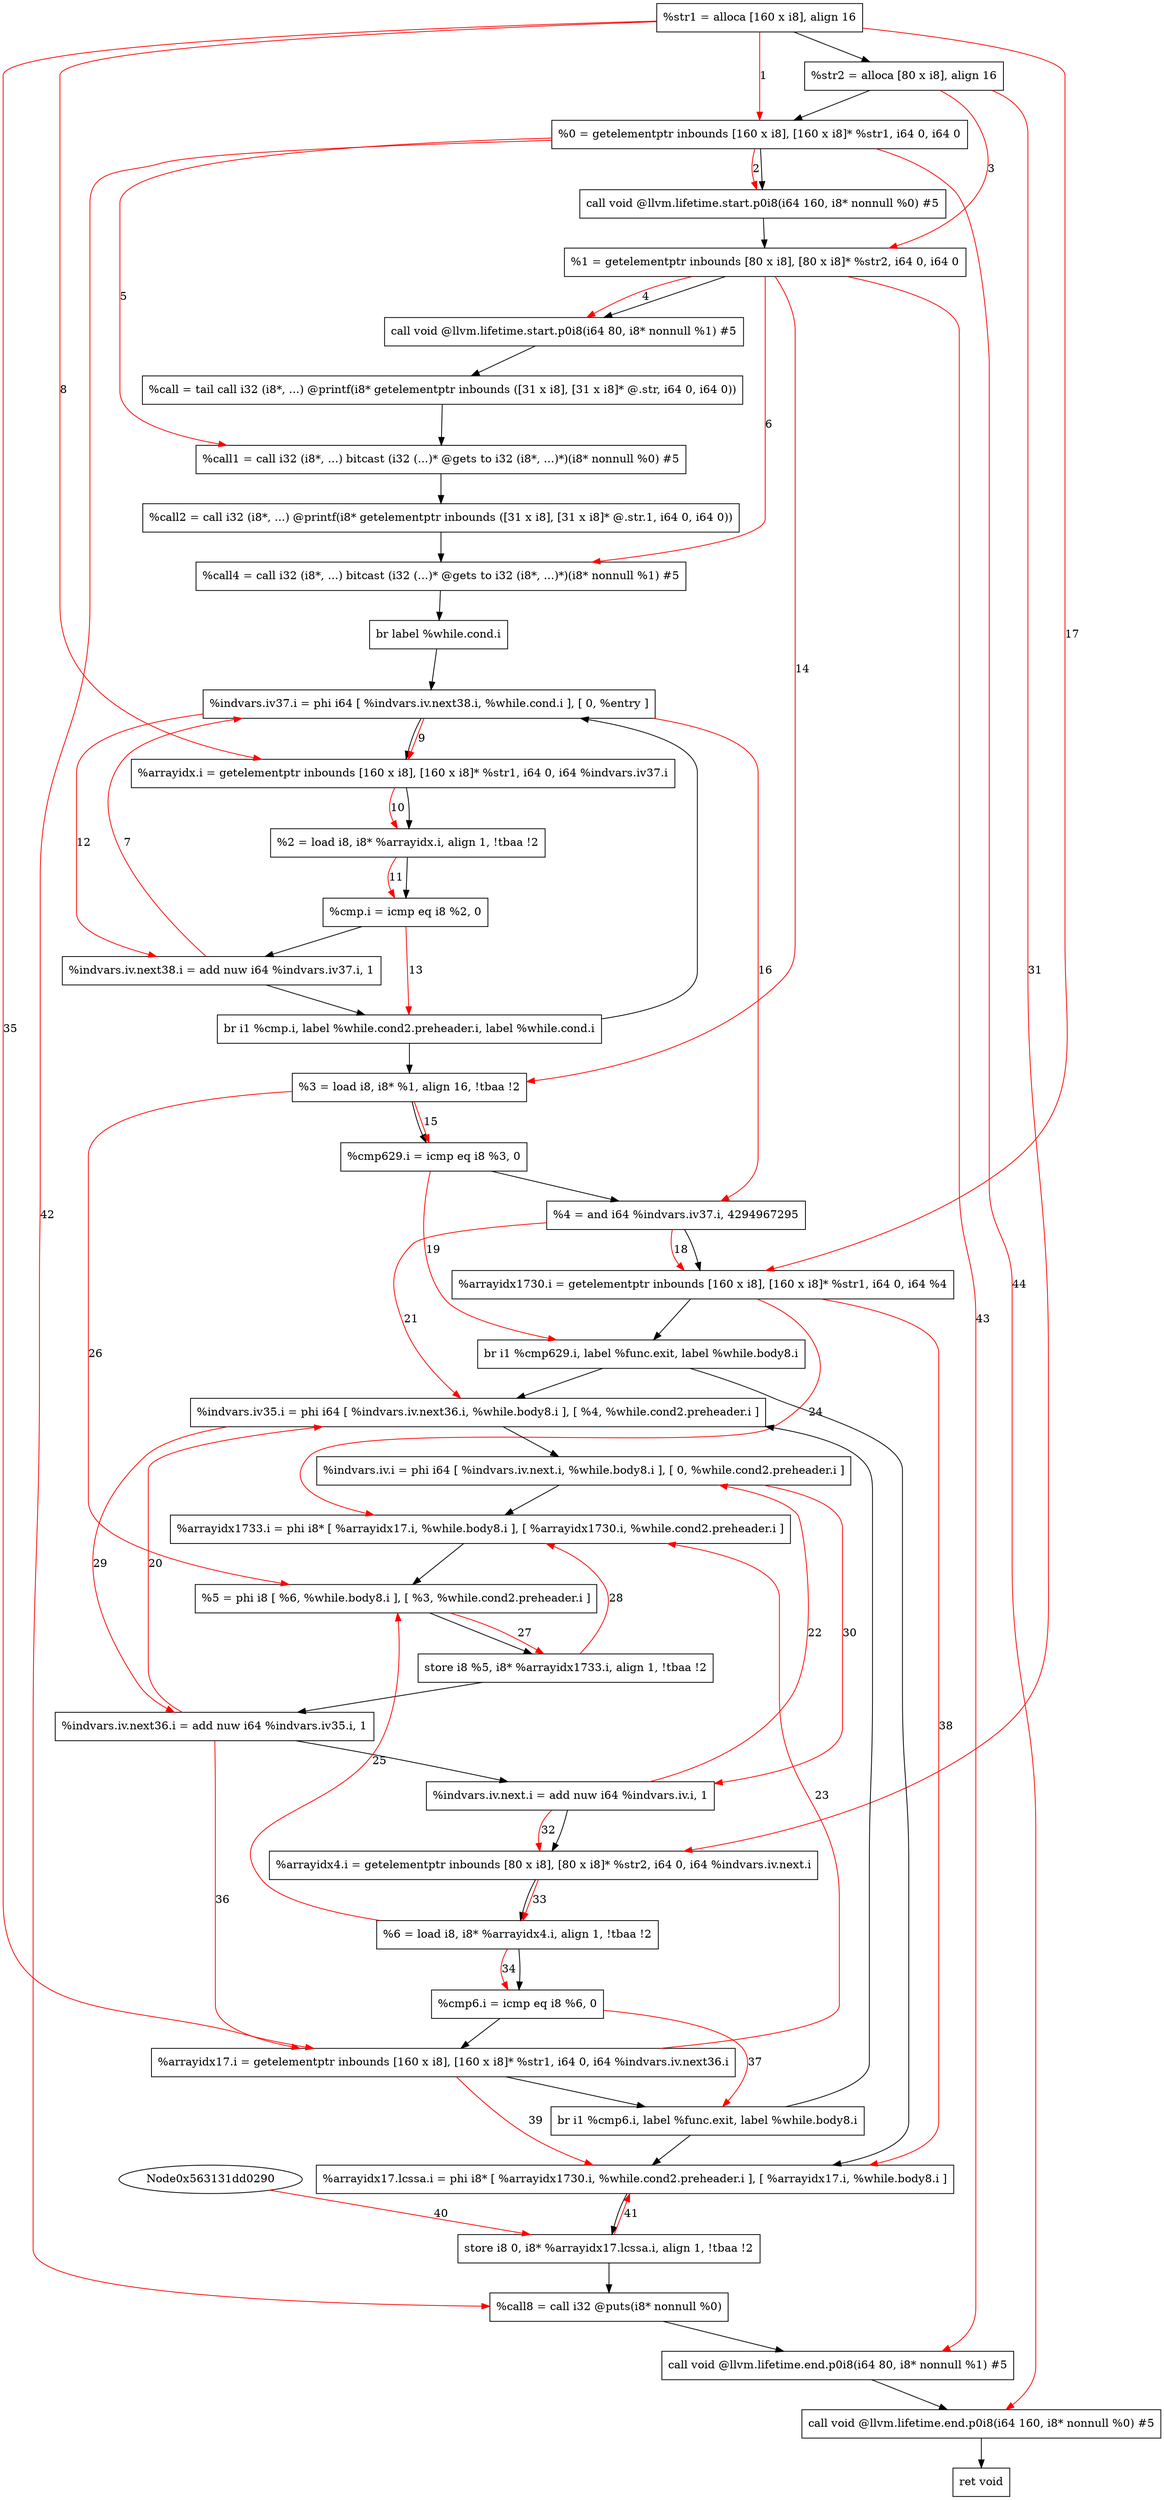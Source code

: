 digraph "CDFG for'main' function" {
	Node0x563131dd0f88[shape=record, label="  %str1 = alloca [160 x i8], align 16"]
	Node0x563131dd1e58[shape=record, label="  %str2 = alloca [80 x i8], align 16"]
	Node0x563131dd1f08[shape=record, label="  %0 = getelementptr inbounds [160 x i8], [160 x i8]* %str1, i64 0, i64 0"]
	Node0x563131dd2158[shape=record, label="  call void @llvm.lifetime.start.p0i8(i64 160, i8* nonnull %0) #5"]
	Node0x563131dd2248[shape=record, label="  %1 = getelementptr inbounds [80 x i8], [80 x i8]* %str2, i64 0, i64 0"]
	Node0x563131dd2338[shape=record, label="  call void @llvm.lifetime.start.p0i8(i64 80, i8* nonnull %1) #5"]
	Node0x563131dd2790[shape=record, label="  %call = tail call i32 (i8*, ...) @printf(i8* getelementptr inbounds ([31 x i8], [31 x i8]* @.str, i64 0, i64 0))"]
	Node0x563131dd2a10[shape=record, label="  %call1 = call i32 (i8*, ...) bitcast (i32 (...)* @gets to i32 (i8*, ...)*)(i8* nonnull %0) #5"]
	Node0x563131dd2ba0[shape=record, label="  %call2 = call i32 (i8*, ...) @printf(i8* getelementptr inbounds ([31 x i8], [31 x i8]* @.str.1, i64 0, i64 0))"]
	Node0x563131dd2c90[shape=record, label="  %call4 = call i32 (i8*, ...) bitcast (i32 (...)* @gets to i32 (i8*, ...)*)(i8* nonnull %1) #5"]
	Node0x563131dd2e48[shape=record, label="  br label %while.cond.i"]
	Node0x563131dd2f48[shape=record, label="  %indvars.iv37.i = phi i64 [ %indvars.iv.next38.i, %while.cond.i ], [ 0, %entry ]"]
	Node0x563131dd3028[shape=record, label="  %arrayidx.i = getelementptr inbounds [160 x i8], [160 x i8]* %str1, i64 0, i64 %indvars.iv37.i"]
	Node0x563131dd30c8[shape=record, label="  %2 = load i8, i8* %arrayidx.i, align 1, !tbaa !2"]
	Node0x563131dd3170[shape=record, label="  %cmp.i = icmp eq i8 %2, 0"]
	Node0x563131dd3210[shape=record, label="  %indvars.iv.next38.i = add nuw i64 %indvars.iv37.i, 1"]
	Node0x563131dd34b8[shape=record, label="  br i1 %cmp.i, label %while.cond2.preheader.i, label %while.cond.i"]
	Node0x563131dd2de8[shape=record, label="  %3 = load i8, i8* %1, align 16, !tbaa !2"]
	Node0x563131dd3530[shape=record, label="  %cmp629.i = icmp eq i8 %3, 0"]
	Node0x563131dd35a0[shape=record, label="  %4 = and i64 %indvars.iv37.i, 4294967295"]
	Node0x563131dd3678[shape=record, label="  %arrayidx1730.i = getelementptr inbounds [160 x i8], [160 x i8]* %str1, i64 0, i64 %4"]
	Node0x563131dd38d8[shape=record, label="  br i1 %cmp629.i, label %func.exit, label %while.body8.i"]
	Node0x563131dd41c8[shape=record, label="  %indvars.iv35.i = phi i64 [ %indvars.iv.next36.i, %while.body8.i ], [ %4, %while.cond2.preheader.i ]"]
	Node0x563131dd4378[shape=record, label="  %indvars.iv.i = phi i64 [ %indvars.iv.next.i, %while.body8.i ], [ 0, %while.cond2.preheader.i ]"]
	Node0x563131dd4508[shape=record, label="  %arrayidx1733.i = phi i8* [ %arrayidx17.i, %while.body8.i ], [ %arrayidx1730.i, %while.cond2.preheader.i ]"]
	Node0x563131dd4648[shape=record, label="  %5 = phi i8 [ %6, %while.body8.i ], [ %3, %while.cond2.preheader.i ]"]
	Node0x563131dd4710[shape=record, label="  store i8 %5, i8* %arrayidx1733.i, align 1, !tbaa !2"]
	Node0x563131dd4790[shape=record, label="  %indvars.iv.next36.i = add nuw i64 %indvars.iv35.i, 1"]
	Node0x563131dd4800[shape=record, label="  %indvars.iv.next.i = add nuw i64 %indvars.iv.i, 1"]
	Node0x563131dd4888[shape=record, label="  %arrayidx4.i = getelementptr inbounds [80 x i8], [80 x i8]* %str2, i64 0, i64 %indvars.iv.next.i"]
	Node0x563131dd42d8[shape=record, label="  %6 = load i8, i8* %arrayidx4.i, align 1, !tbaa !2"]
	Node0x563131dd4910[shape=record, label="  %cmp6.i = icmp eq i8 %6, 0"]
	Node0x563131dd4998[shape=record, label="  %arrayidx17.i = getelementptr inbounds [160 x i8], [160 x i8]* %str1, i64 0, i64 %indvars.iv.next36.i"]
	Node0x563131dd4d58[shape=record, label="  br i1 %cmp6.i, label %func.exit, label %while.body8.i"]
	Node0x563131dd4da8[shape=record, label="  %arrayidx17.lcssa.i = phi i8* [ %arrayidx1730.i, %while.cond2.preheader.i ], [ %arrayidx17.i, %while.body8.i ]"]
	Node0x563131dd4e70[shape=record, label="  store i8 0, i8* %arrayidx17.lcssa.i, align 1, !tbaa !2"]
	Node0x563131dd4f80[shape=record, label="  %call8 = call i32 @puts(i8* nonnull %0)"]
	Node0x563131dd50e8[shape=record, label="  call void @llvm.lifetime.end.p0i8(i64 80, i8* nonnull %1) #5"]
	Node0x563131dd51f8[shape=record, label="  call void @llvm.lifetime.end.p0i8(i64 160, i8* nonnull %0) #5"]
	Node0x563131dd45a0[shape=record, label="  ret void"]
	Node0x563131dd0f88 -> Node0x563131dd1e58
	Node0x563131dd1e58 -> Node0x563131dd1f08
	Node0x563131dd1f08 -> Node0x563131dd2158
	Node0x563131dd2158 -> Node0x563131dd2248
	Node0x563131dd2248 -> Node0x563131dd2338
	Node0x563131dd2338 -> Node0x563131dd2790
	Node0x563131dd2790 -> Node0x563131dd2a10
	Node0x563131dd2a10 -> Node0x563131dd2ba0
	Node0x563131dd2ba0 -> Node0x563131dd2c90
	Node0x563131dd2c90 -> Node0x563131dd2e48
	Node0x563131dd2e48 -> Node0x563131dd2f48
	Node0x563131dd2f48 -> Node0x563131dd3028
	Node0x563131dd3028 -> Node0x563131dd30c8
	Node0x563131dd30c8 -> Node0x563131dd3170
	Node0x563131dd3170 -> Node0x563131dd3210
	Node0x563131dd3210 -> Node0x563131dd34b8
	Node0x563131dd34b8 -> Node0x563131dd2de8
	Node0x563131dd34b8 -> Node0x563131dd2f48
	Node0x563131dd2de8 -> Node0x563131dd3530
	Node0x563131dd3530 -> Node0x563131dd35a0
	Node0x563131dd35a0 -> Node0x563131dd3678
	Node0x563131dd3678 -> Node0x563131dd38d8
	Node0x563131dd38d8 -> Node0x563131dd4da8
	Node0x563131dd38d8 -> Node0x563131dd41c8
	Node0x563131dd41c8 -> Node0x563131dd4378
	Node0x563131dd4378 -> Node0x563131dd4508
	Node0x563131dd4508 -> Node0x563131dd4648
	Node0x563131dd4648 -> Node0x563131dd4710
	Node0x563131dd4710 -> Node0x563131dd4790
	Node0x563131dd4790 -> Node0x563131dd4800
	Node0x563131dd4800 -> Node0x563131dd4888
	Node0x563131dd4888 -> Node0x563131dd42d8
	Node0x563131dd42d8 -> Node0x563131dd4910
	Node0x563131dd4910 -> Node0x563131dd4998
	Node0x563131dd4998 -> Node0x563131dd4d58
	Node0x563131dd4d58 -> Node0x563131dd4da8
	Node0x563131dd4d58 -> Node0x563131dd41c8
	Node0x563131dd4da8 -> Node0x563131dd4e70
	Node0x563131dd4e70 -> Node0x563131dd4f80
	Node0x563131dd4f80 -> Node0x563131dd50e8
	Node0x563131dd50e8 -> Node0x563131dd51f8
	Node0x563131dd51f8 -> Node0x563131dd45a0
edge [color=red]
	Node0x563131dd0f88 -> Node0x563131dd1f08[label="1"]
	Node0x563131dd1f08 -> Node0x563131dd2158[label="2"]
	Node0x563131dd1e58 -> Node0x563131dd2248[label="3"]
	Node0x563131dd2248 -> Node0x563131dd2338[label="4"]
	Node0x563131dd1f08 -> Node0x563131dd2a10[label="5"]
	Node0x563131dd2248 -> Node0x563131dd2c90[label="6"]
	Node0x563131dd3210 -> Node0x563131dd2f48[label="7"]
	Node0x563131dd0f88 -> Node0x563131dd3028[label="8"]
	Node0x563131dd2f48 -> Node0x563131dd3028[label="9"]
	Node0x563131dd3028 -> Node0x563131dd30c8[label="10"]
	Node0x563131dd30c8 -> Node0x563131dd3170[label="11"]
	Node0x563131dd2f48 -> Node0x563131dd3210[label="12"]
	Node0x563131dd3170 -> Node0x563131dd34b8[label="13"]
	Node0x563131dd2248 -> Node0x563131dd2de8[label="14"]
	Node0x563131dd2de8 -> Node0x563131dd3530[label="15"]
	Node0x563131dd2f48 -> Node0x563131dd35a0[label="16"]
	Node0x563131dd0f88 -> Node0x563131dd3678[label="17"]
	Node0x563131dd35a0 -> Node0x563131dd3678[label="18"]
	Node0x563131dd3530 -> Node0x563131dd38d8[label="19"]
	Node0x563131dd4790 -> Node0x563131dd41c8[label="20"]
	Node0x563131dd35a0 -> Node0x563131dd41c8[label="21"]
	Node0x563131dd4800 -> Node0x563131dd4378[label="22"]
	Node0x563131dd4998 -> Node0x563131dd4508[label="23"]
	Node0x563131dd3678 -> Node0x563131dd4508[label="24"]
	Node0x563131dd42d8 -> Node0x563131dd4648[label="25"]
	Node0x563131dd2de8 -> Node0x563131dd4648[label="26"]
	Node0x563131dd4648 -> Node0x563131dd4710[label="27"]
	Node0x563131dd4710 -> Node0x563131dd4508[label="28"]
	Node0x563131dd41c8 -> Node0x563131dd4790[label="29"]
	Node0x563131dd4378 -> Node0x563131dd4800[label="30"]
	Node0x563131dd1e58 -> Node0x563131dd4888[label="31"]
	Node0x563131dd4800 -> Node0x563131dd4888[label="32"]
	Node0x563131dd4888 -> Node0x563131dd42d8[label="33"]
	Node0x563131dd42d8 -> Node0x563131dd4910[label="34"]
	Node0x563131dd0f88 -> Node0x563131dd4998[label="35"]
	Node0x563131dd4790 -> Node0x563131dd4998[label="36"]
	Node0x563131dd4910 -> Node0x563131dd4d58[label="37"]
	Node0x563131dd3678 -> Node0x563131dd4da8[label="38"]
	Node0x563131dd4998 -> Node0x563131dd4da8[label="39"]
	Node0x563131dd0290 -> Node0x563131dd4e70[label="40"]
	Node0x563131dd4e70 -> Node0x563131dd4da8[label="41"]
	Node0x563131dd1f08 -> Node0x563131dd4f80[label="42"]
	Node0x563131dd2248 -> Node0x563131dd50e8[label="43"]
	Node0x563131dd1f08 -> Node0x563131dd51f8[label="44"]
}

